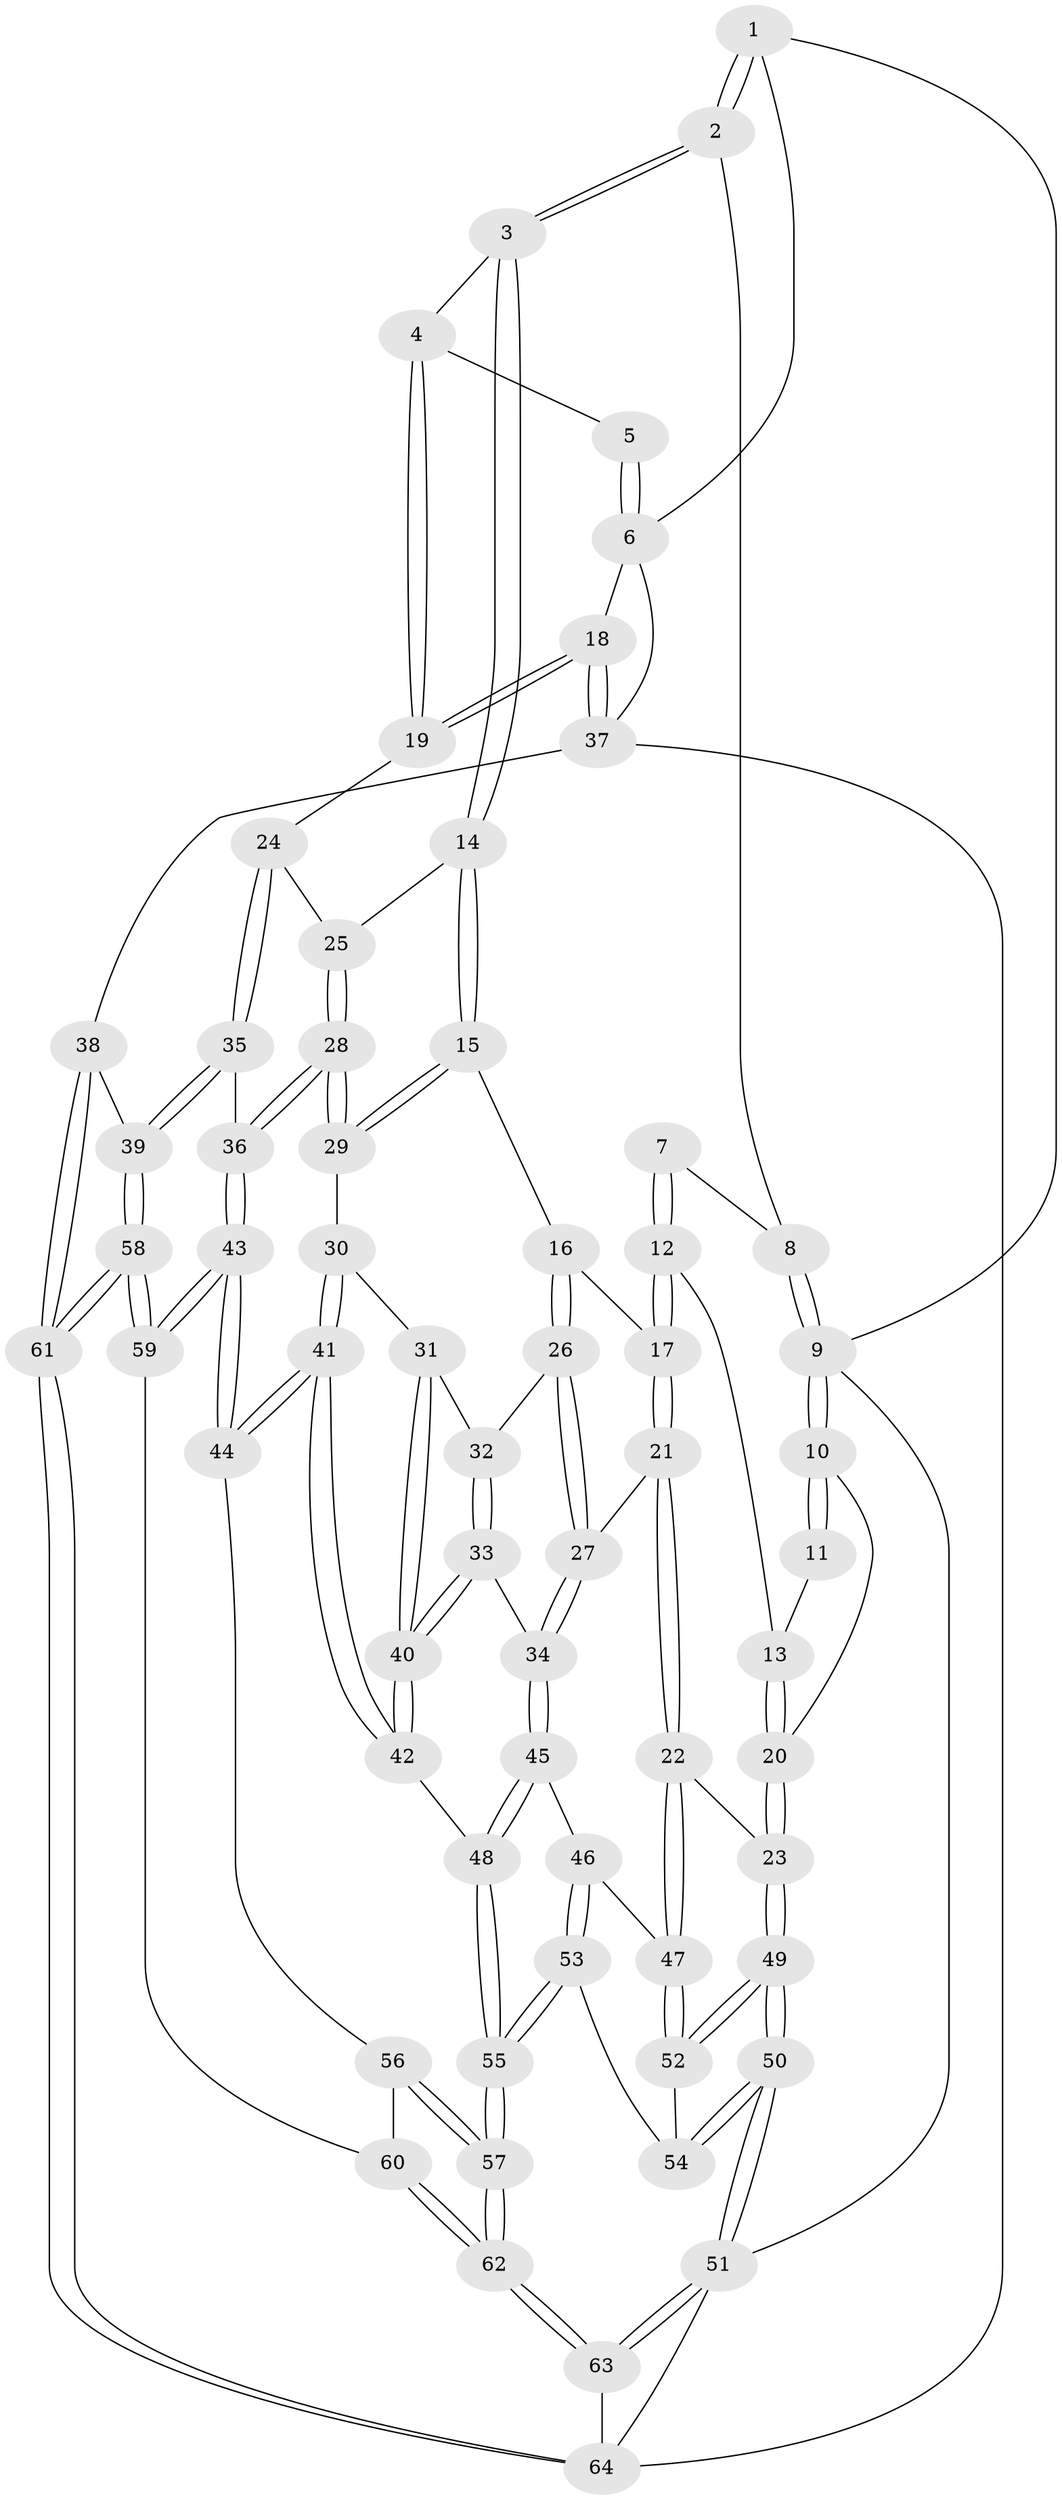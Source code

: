 // Generated by graph-tools (version 1.1) at 2025/51/03/09/25 03:51:09]
// undirected, 64 vertices, 156 edges
graph export_dot {
graph [start="1"]
  node [color=gray90,style=filled];
  1 [pos="+0.8699500396192716+0"];
  2 [pos="+0.3649802711915869+0"];
  3 [pos="+0.534486897182582+0.22213450381134792"];
  4 [pos="+0.7936426381448347+0.18115999875156286"];
  5 [pos="+0.8306532829598613+0.11261144037696544"];
  6 [pos="+1+0.12744871639509522"];
  7 [pos="+0.3419789078729944+6.775626365163445e-05"];
  8 [pos="+0.3573683026935389+0"];
  9 [pos="+0+0"];
  10 [pos="+0+0.1879059769211322"];
  11 [pos="+0.10185068641084123+0.18434469073204807"];
  12 [pos="+0.19067252476427785+0.3359357838439753"];
  13 [pos="+0.07089710524297325+0.290590730153278"];
  14 [pos="+0.5324782830072268+0.27852898270216203"];
  15 [pos="+0.40048047533886544+0.4123416054743835"];
  16 [pos="+0.33703703525284684+0.4074822435506599"];
  17 [pos="+0.19367463208234625+0.3544996796873692"];
  18 [pos="+1+0.34693085629014386"];
  19 [pos="+0.9185839698803149+0.32891191265280034"];
  20 [pos="+0+0.363251224199929"];
  21 [pos="+0.12712639424691796+0.488969346458362"];
  22 [pos="+0.09179800420376151+0.4972386410289532"];
  23 [pos="+0+0.4377367539358388"];
  24 [pos="+0.8137769088230314+0.45343751452025005"];
  25 [pos="+0.5479456477496435+0.30331715453587854"];
  26 [pos="+0.23567790414703574+0.5012501935082916"];
  27 [pos="+0.167665533937532+0.5152825760735156"];
  28 [pos="+0.6234620981167602+0.6391630449858262"];
  29 [pos="+0.38938899818402867+0.5006360090243394"];
  30 [pos="+0.3852797930115492+0.5069559775650289"];
  31 [pos="+0.3554048496855128+0.5186607382925845"];
  32 [pos="+0.32382345906316+0.5225809825710125"];
  33 [pos="+0.2419463352717059+0.5980893213841016"];
  34 [pos="+0.2145847615546798+0.5912004570602917"];
  35 [pos="+0.7934899388938585+0.6541717705827921"];
  36 [pos="+0.6290264091777122+0.6504660032483337"];
  37 [pos="+1+0.7302276368873284"];
  38 [pos="+0.8970365873702604+0.7267966005971203"];
  39 [pos="+0.8789879442993801+0.7159962319034889"];
  40 [pos="+0.28622571229110516+0.6235883406239525"];
  41 [pos="+0.3920285049199852+0.6999209828488241"];
  42 [pos="+0.35360782734154594+0.6996167813786079"];
  43 [pos="+0.5418184471225489+0.731037443938729"];
  44 [pos="+0.4323666997093647+0.7204429132571532"];
  45 [pos="+0.18058455304052679+0.679546298995503"];
  46 [pos="+0.15146547833042778+0.7035069510613188"];
  47 [pos="+0.08567109433018652+0.6837764223776196"];
  48 [pos="+0.31867116999909273+0.7196209124347075"];
  49 [pos="+0+0.7549404844536088"];
  50 [pos="+0+1"];
  51 [pos="+0+1"];
  52 [pos="+0.017368184445698976+0.7159921740296031"];
  53 [pos="+0.19608387760164994+0.8554866666485781"];
  54 [pos="+0.15066652469141828+0.8624032898008274"];
  55 [pos="+0.20518939958904342+0.8590574880038855"];
  56 [pos="+0.37436112722050063+0.832855279658568"];
  57 [pos="+0.23489001552392177+0.8957437016971831"];
  58 [pos="+0.6019998637976907+0.9235013660351177"];
  59 [pos="+0.548846322654548+0.8388049376635258"];
  60 [pos="+0.418104683346543+0.9341298369961681"];
  61 [pos="+0.704741559929022+1"];
  62 [pos="+0.3172067057068641+1"];
  63 [pos="+0.32070853142198097+1"];
  64 [pos="+0.7030206082744638+1"];
  1 -- 2;
  1 -- 2;
  1 -- 6;
  1 -- 9;
  2 -- 3;
  2 -- 3;
  2 -- 8;
  3 -- 4;
  3 -- 14;
  3 -- 14;
  4 -- 5;
  4 -- 19;
  4 -- 19;
  5 -- 6;
  5 -- 6;
  6 -- 18;
  6 -- 37;
  7 -- 8;
  7 -- 12;
  7 -- 12;
  8 -- 9;
  8 -- 9;
  9 -- 10;
  9 -- 10;
  9 -- 51;
  10 -- 11;
  10 -- 11;
  10 -- 20;
  11 -- 13;
  12 -- 13;
  12 -- 17;
  12 -- 17;
  13 -- 20;
  13 -- 20;
  14 -- 15;
  14 -- 15;
  14 -- 25;
  15 -- 16;
  15 -- 29;
  15 -- 29;
  16 -- 17;
  16 -- 26;
  16 -- 26;
  17 -- 21;
  17 -- 21;
  18 -- 19;
  18 -- 19;
  18 -- 37;
  18 -- 37;
  19 -- 24;
  20 -- 23;
  20 -- 23;
  21 -- 22;
  21 -- 22;
  21 -- 27;
  22 -- 23;
  22 -- 47;
  22 -- 47;
  23 -- 49;
  23 -- 49;
  24 -- 25;
  24 -- 35;
  24 -- 35;
  25 -- 28;
  25 -- 28;
  26 -- 27;
  26 -- 27;
  26 -- 32;
  27 -- 34;
  27 -- 34;
  28 -- 29;
  28 -- 29;
  28 -- 36;
  28 -- 36;
  29 -- 30;
  30 -- 31;
  30 -- 41;
  30 -- 41;
  31 -- 32;
  31 -- 40;
  31 -- 40;
  32 -- 33;
  32 -- 33;
  33 -- 34;
  33 -- 40;
  33 -- 40;
  34 -- 45;
  34 -- 45;
  35 -- 36;
  35 -- 39;
  35 -- 39;
  36 -- 43;
  36 -- 43;
  37 -- 38;
  37 -- 64;
  38 -- 39;
  38 -- 61;
  38 -- 61;
  39 -- 58;
  39 -- 58;
  40 -- 42;
  40 -- 42;
  41 -- 42;
  41 -- 42;
  41 -- 44;
  41 -- 44;
  42 -- 48;
  43 -- 44;
  43 -- 44;
  43 -- 59;
  43 -- 59;
  44 -- 56;
  45 -- 46;
  45 -- 48;
  45 -- 48;
  46 -- 47;
  46 -- 53;
  46 -- 53;
  47 -- 52;
  47 -- 52;
  48 -- 55;
  48 -- 55;
  49 -- 50;
  49 -- 50;
  49 -- 52;
  49 -- 52;
  50 -- 51;
  50 -- 51;
  50 -- 54;
  50 -- 54;
  51 -- 63;
  51 -- 63;
  51 -- 64;
  52 -- 54;
  53 -- 54;
  53 -- 55;
  53 -- 55;
  55 -- 57;
  55 -- 57;
  56 -- 57;
  56 -- 57;
  56 -- 60;
  57 -- 62;
  57 -- 62;
  58 -- 59;
  58 -- 59;
  58 -- 61;
  58 -- 61;
  59 -- 60;
  60 -- 62;
  60 -- 62;
  61 -- 64;
  61 -- 64;
  62 -- 63;
  62 -- 63;
  63 -- 64;
}
